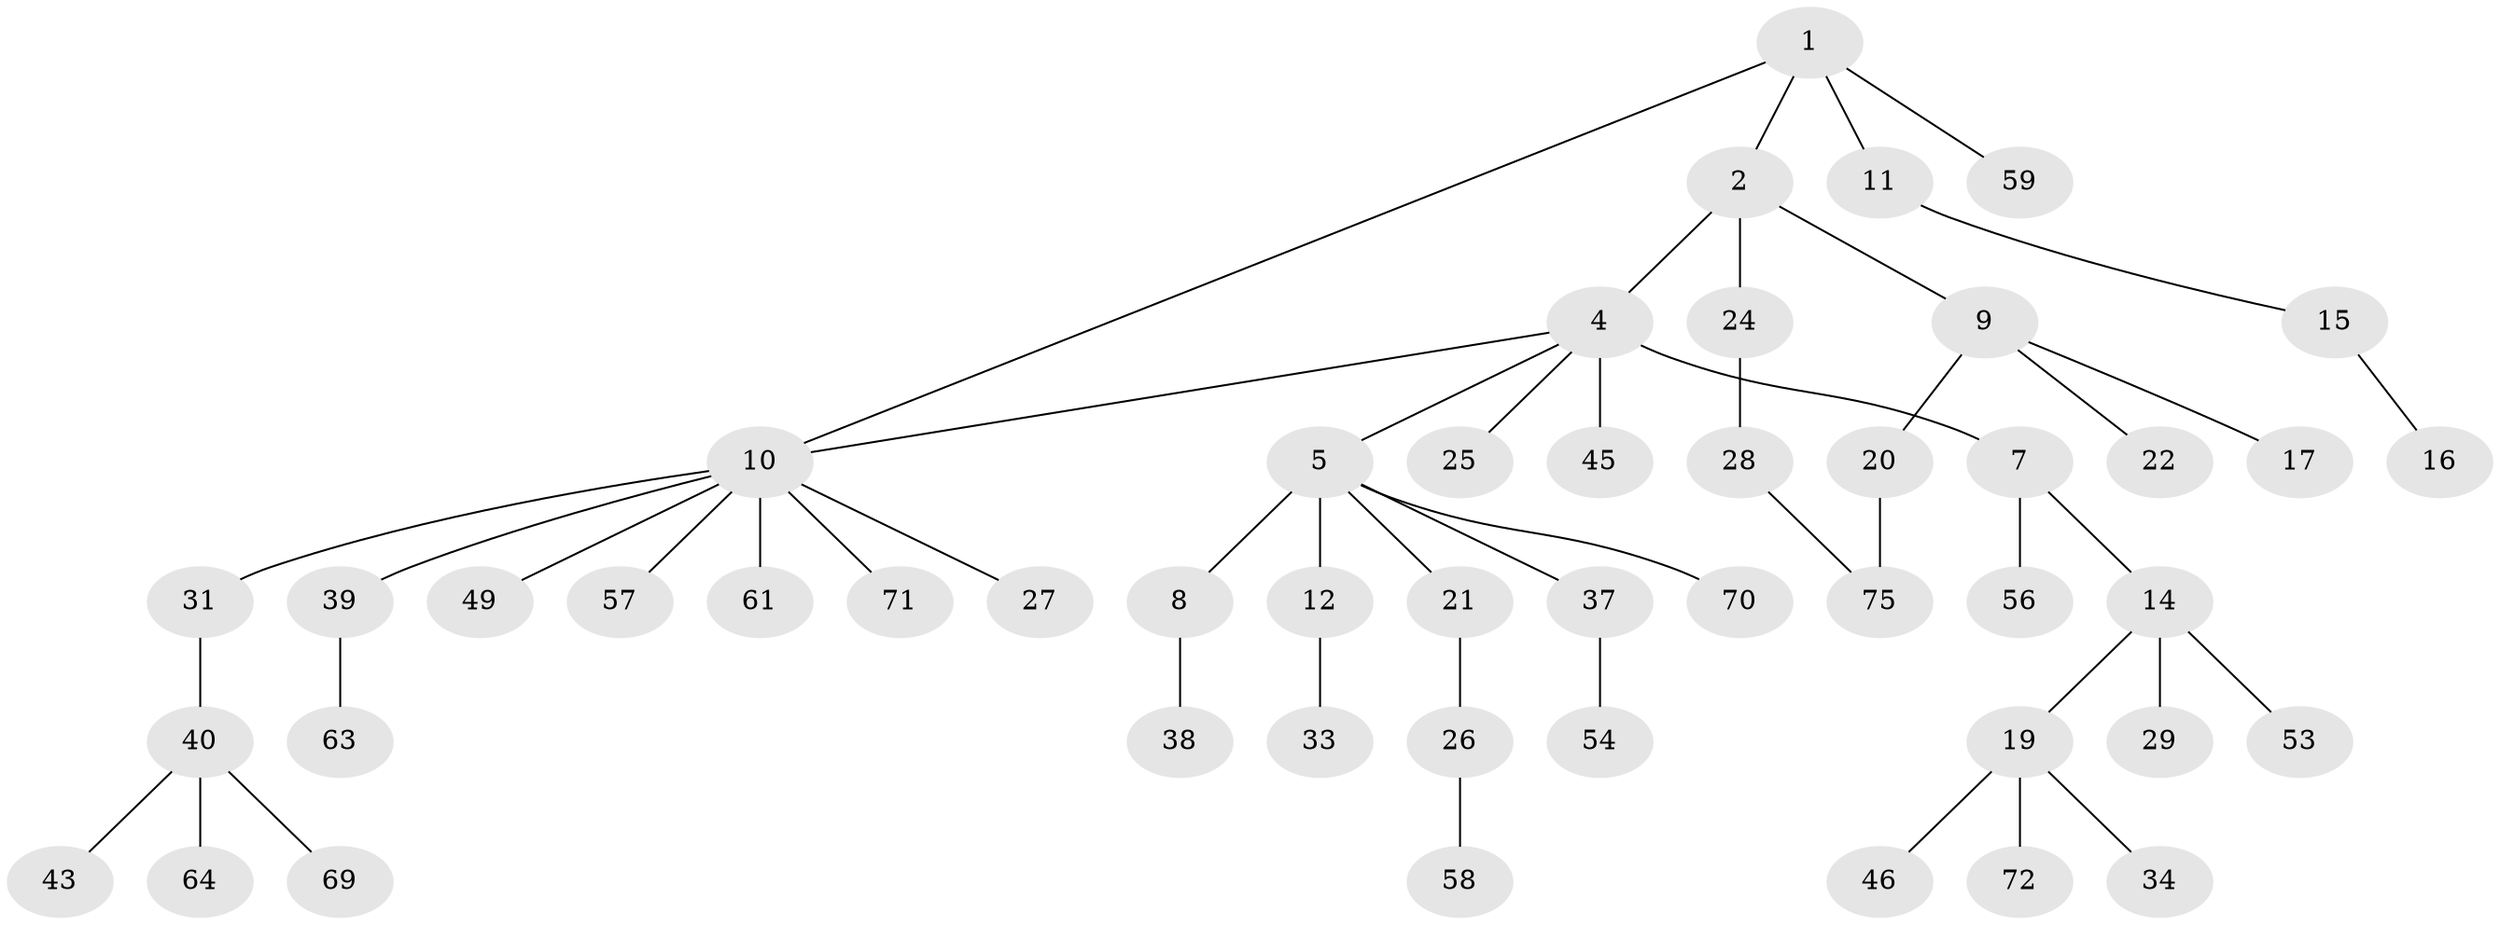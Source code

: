 // Generated by graph-tools (version 1.1) at 2025/23/03/03/25 07:23:32]
// undirected, 49 vertices, 50 edges
graph export_dot {
graph [start="1"]
  node [color=gray90,style=filled];
  1 [super="+18"];
  2 [super="+3"];
  4 [super="+6"];
  5 [super="+55"];
  7 [super="+23"];
  8 [super="+44"];
  9;
  10 [super="+13"];
  11 [super="+41"];
  12;
  14 [super="+62"];
  15 [super="+32"];
  16;
  17 [super="+73"];
  19 [super="+48"];
  20 [super="+30"];
  21 [super="+52"];
  22 [super="+35"];
  24 [super="+42"];
  25 [super="+36"];
  26 [super="+50"];
  27;
  28 [super="+66"];
  29;
  31;
  33 [super="+74"];
  34;
  37 [super="+47"];
  38;
  39 [super="+65"];
  40 [super="+51"];
  43;
  45;
  46;
  49;
  53;
  54;
  56 [super="+67"];
  57;
  58 [super="+68"];
  59 [super="+60"];
  61;
  63;
  64;
  69;
  70;
  71;
  72;
  75;
  1 -- 2;
  1 -- 11;
  1 -- 10;
  1 -- 59;
  2 -- 9;
  2 -- 24;
  2 -- 4;
  4 -- 5;
  4 -- 45 [weight=2];
  4 -- 7;
  4 -- 25;
  4 -- 10;
  5 -- 8;
  5 -- 12;
  5 -- 21;
  5 -- 37;
  5 -- 70;
  7 -- 14;
  7 -- 56;
  8 -- 38;
  9 -- 17;
  9 -- 20;
  9 -- 22;
  10 -- 27;
  10 -- 31;
  10 -- 49;
  10 -- 71;
  10 -- 39;
  10 -- 57;
  10 -- 61;
  11 -- 15;
  12 -- 33;
  14 -- 19;
  14 -- 29;
  14 -- 53;
  15 -- 16;
  19 -- 34;
  19 -- 46;
  19 -- 72;
  20 -- 75;
  21 -- 26;
  24 -- 28;
  26 -- 58;
  28 -- 75;
  31 -- 40;
  37 -- 54;
  39 -- 63;
  40 -- 43;
  40 -- 64;
  40 -- 69;
}
